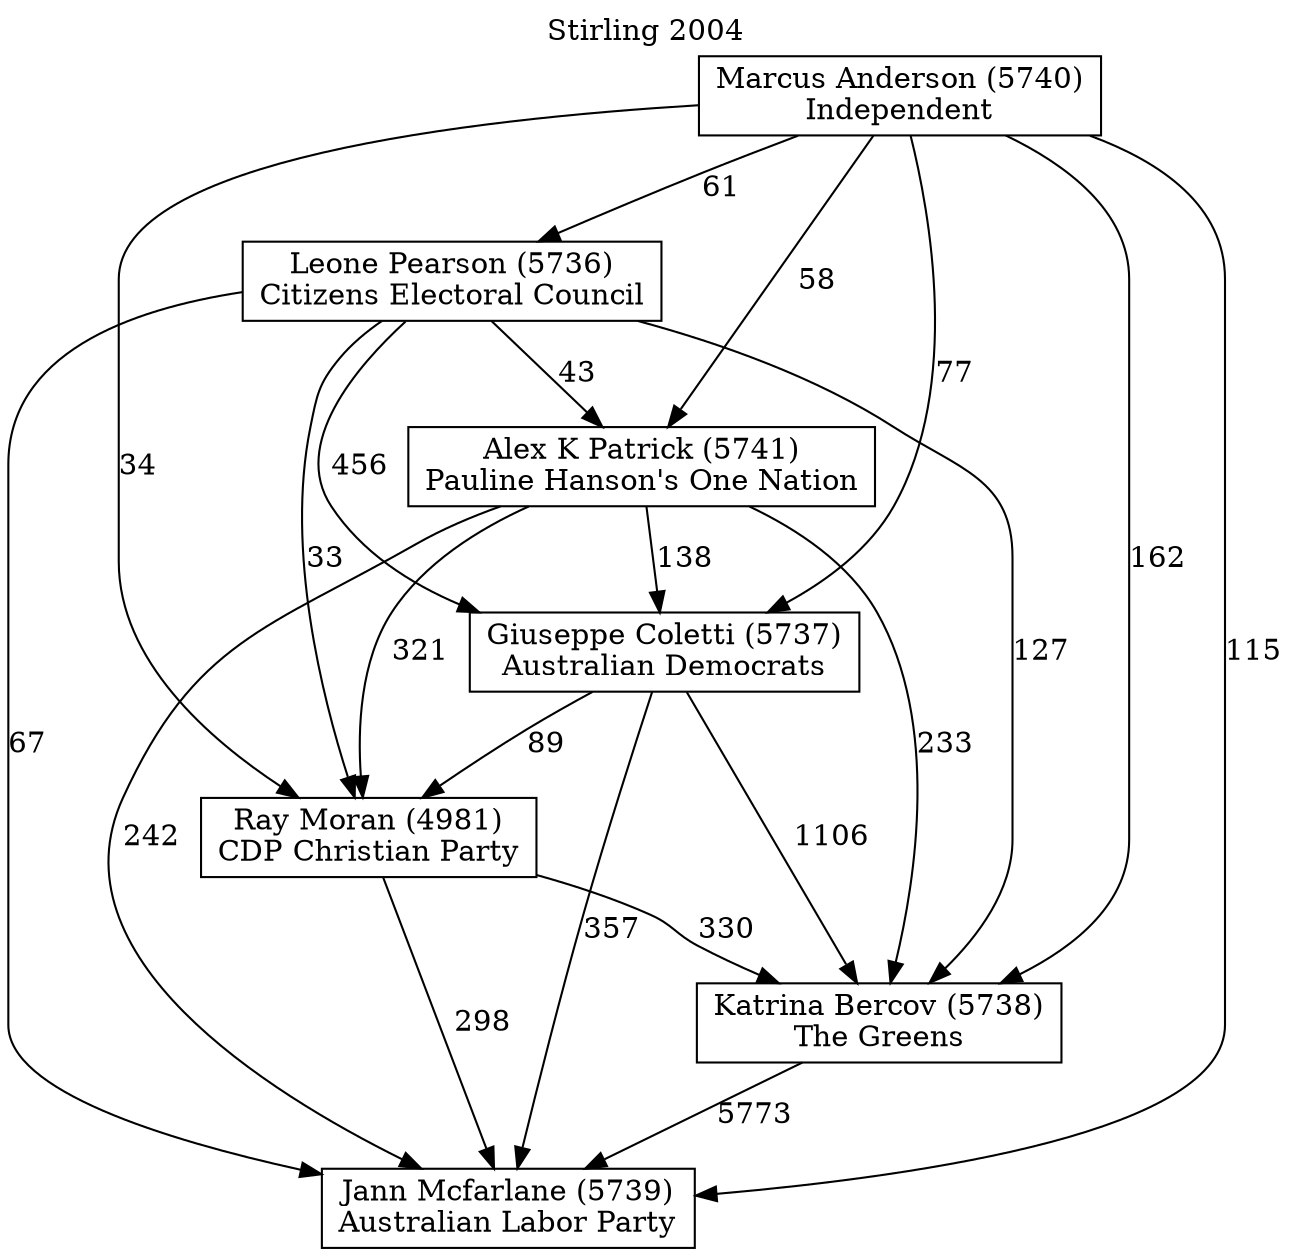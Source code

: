 // House preference flow
digraph "Jann Mcfarlane (5739)_Stirling_2004" {
	graph [label="Stirling 2004" labelloc=t mclimit=10]
	node [shape=box]
	"Alex K Patrick (5741)" [label="Alex K Patrick (5741)
Pauline Hanson's One Nation"]
	"Giuseppe Coletti (5737)" [label="Giuseppe Coletti (5737)
Australian Democrats"]
	"Jann Mcfarlane (5739)" [label="Jann Mcfarlane (5739)
Australian Labor Party"]
	"Katrina Bercov (5738)" [label="Katrina Bercov (5738)
The Greens"]
	"Leone Pearson (5736)" [label="Leone Pearson (5736)
Citizens Electoral Council"]
	"Marcus Anderson (5740)" [label="Marcus Anderson (5740)
Independent"]
	"Ray Moran (4981)" [label="Ray Moran (4981)
CDP Christian Party"]
	"Alex K Patrick (5741)" -> "Giuseppe Coletti (5737)" [label=138]
	"Alex K Patrick (5741)" -> "Jann Mcfarlane (5739)" [label=242]
	"Alex K Patrick (5741)" -> "Katrina Bercov (5738)" [label=233]
	"Alex K Patrick (5741)" -> "Ray Moran (4981)" [label=321]
	"Giuseppe Coletti (5737)" -> "Jann Mcfarlane (5739)" [label=357]
	"Giuseppe Coletti (5737)" -> "Katrina Bercov (5738)" [label=1106]
	"Giuseppe Coletti (5737)" -> "Ray Moran (4981)" [label=89]
	"Katrina Bercov (5738)" -> "Jann Mcfarlane (5739)" [label=5773]
	"Leone Pearson (5736)" -> "Alex K Patrick (5741)" [label=43]
	"Leone Pearson (5736)" -> "Giuseppe Coletti (5737)" [label=456]
	"Leone Pearson (5736)" -> "Jann Mcfarlane (5739)" [label=67]
	"Leone Pearson (5736)" -> "Katrina Bercov (5738)" [label=127]
	"Leone Pearson (5736)" -> "Ray Moran (4981)" [label=33]
	"Marcus Anderson (5740)" -> "Alex K Patrick (5741)" [label=58]
	"Marcus Anderson (5740)" -> "Giuseppe Coletti (5737)" [label=77]
	"Marcus Anderson (5740)" -> "Jann Mcfarlane (5739)" [label=115]
	"Marcus Anderson (5740)" -> "Katrina Bercov (5738)" [label=162]
	"Marcus Anderson (5740)" -> "Leone Pearson (5736)" [label=61]
	"Marcus Anderson (5740)" -> "Ray Moran (4981)" [label=34]
	"Ray Moran (4981)" -> "Jann Mcfarlane (5739)" [label=298]
	"Ray Moran (4981)" -> "Katrina Bercov (5738)" [label=330]
}
